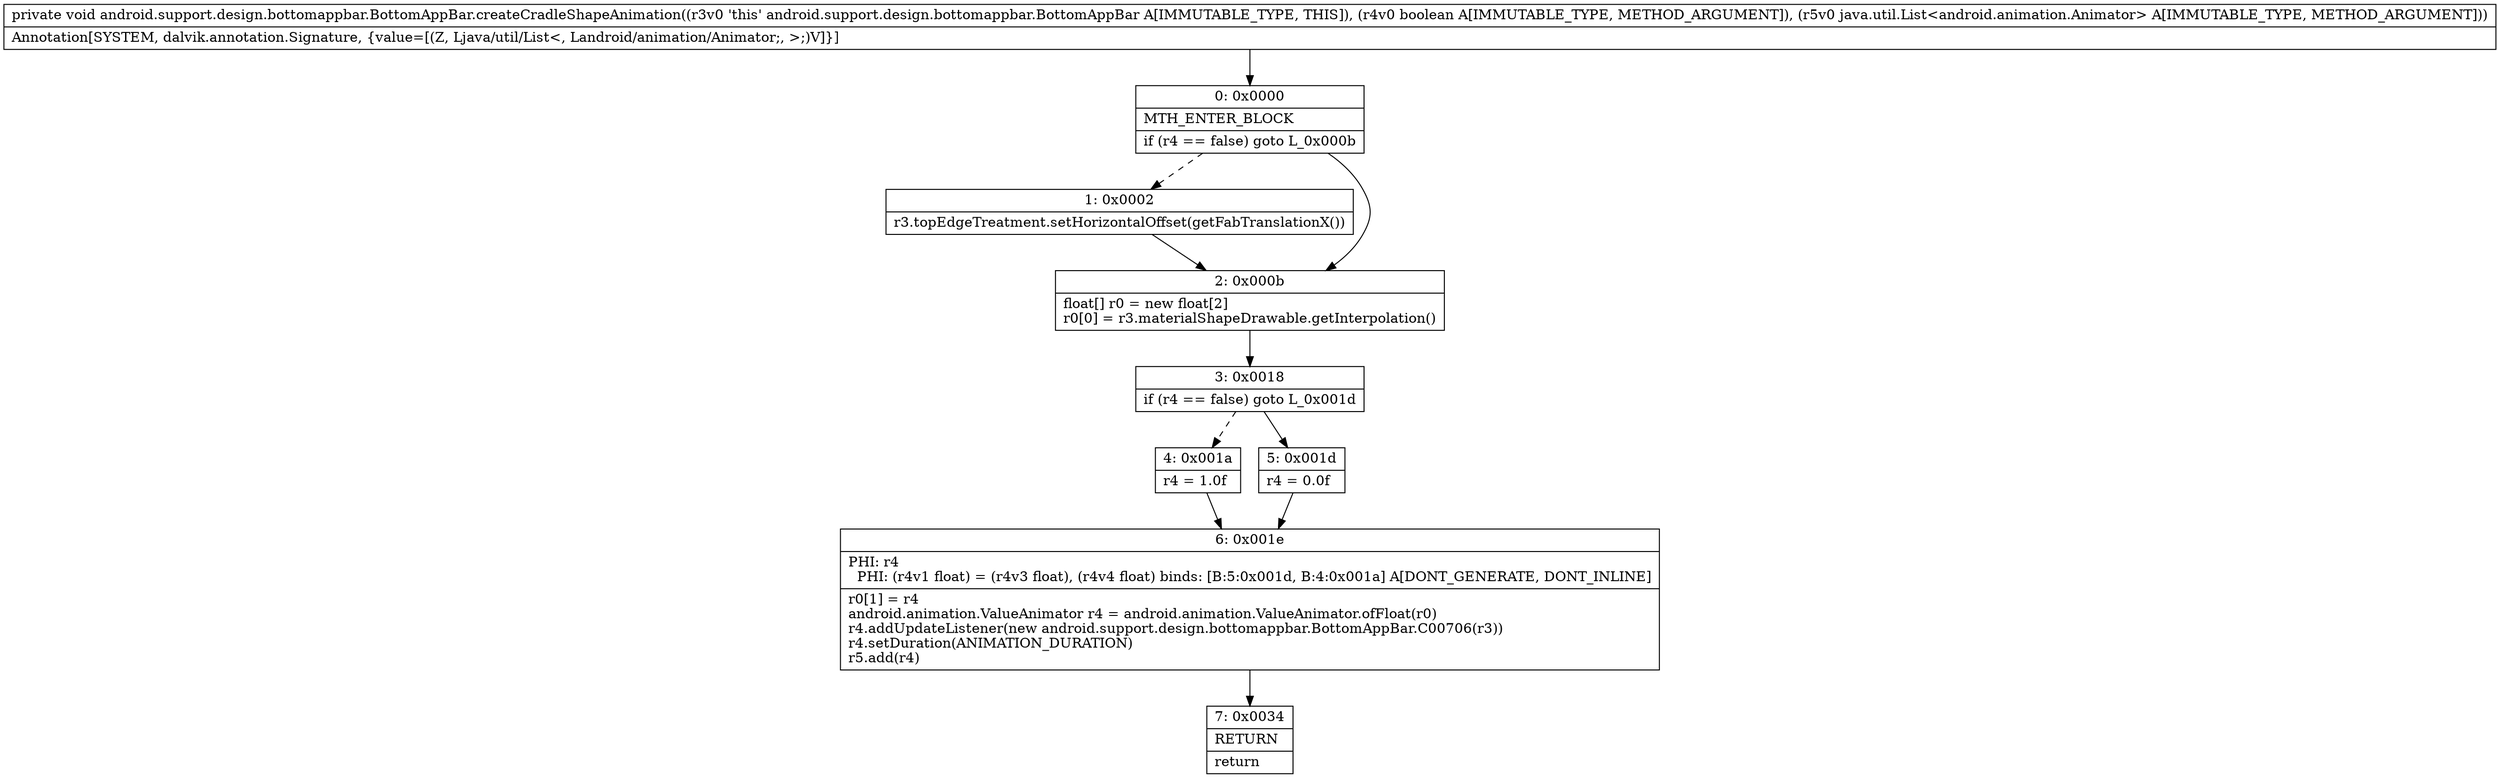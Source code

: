 digraph "CFG forandroid.support.design.bottomappbar.BottomAppBar.createCradleShapeAnimation(ZLjava\/util\/List;)V" {
Node_0 [shape=record,label="{0\:\ 0x0000|MTH_ENTER_BLOCK\l|if (r4 == false) goto L_0x000b\l}"];
Node_1 [shape=record,label="{1\:\ 0x0002|r3.topEdgeTreatment.setHorizontalOffset(getFabTranslationX())\l}"];
Node_2 [shape=record,label="{2\:\ 0x000b|float[] r0 = new float[2]\lr0[0] = r3.materialShapeDrawable.getInterpolation()\l}"];
Node_3 [shape=record,label="{3\:\ 0x0018|if (r4 == false) goto L_0x001d\l}"];
Node_4 [shape=record,label="{4\:\ 0x001a|r4 = 1.0f\l}"];
Node_5 [shape=record,label="{5\:\ 0x001d|r4 = 0.0f\l}"];
Node_6 [shape=record,label="{6\:\ 0x001e|PHI: r4 \l  PHI: (r4v1 float) = (r4v3 float), (r4v4 float) binds: [B:5:0x001d, B:4:0x001a] A[DONT_GENERATE, DONT_INLINE]\l|r0[1] = r4\landroid.animation.ValueAnimator r4 = android.animation.ValueAnimator.ofFloat(r0)\lr4.addUpdateListener(new android.support.design.bottomappbar.BottomAppBar.C00706(r3))\lr4.setDuration(ANIMATION_DURATION)\lr5.add(r4)\l}"];
Node_7 [shape=record,label="{7\:\ 0x0034|RETURN\l|return\l}"];
MethodNode[shape=record,label="{private void android.support.design.bottomappbar.BottomAppBar.createCradleShapeAnimation((r3v0 'this' android.support.design.bottomappbar.BottomAppBar A[IMMUTABLE_TYPE, THIS]), (r4v0 boolean A[IMMUTABLE_TYPE, METHOD_ARGUMENT]), (r5v0 java.util.List\<android.animation.Animator\> A[IMMUTABLE_TYPE, METHOD_ARGUMENT]))  | Annotation[SYSTEM, dalvik.annotation.Signature, \{value=[(Z, Ljava\/util\/List\<, Landroid\/animation\/Animator;, \>;)V]\}]\l}"];
MethodNode -> Node_0;
Node_0 -> Node_1[style=dashed];
Node_0 -> Node_2;
Node_1 -> Node_2;
Node_2 -> Node_3;
Node_3 -> Node_4[style=dashed];
Node_3 -> Node_5;
Node_4 -> Node_6;
Node_5 -> Node_6;
Node_6 -> Node_7;
}

